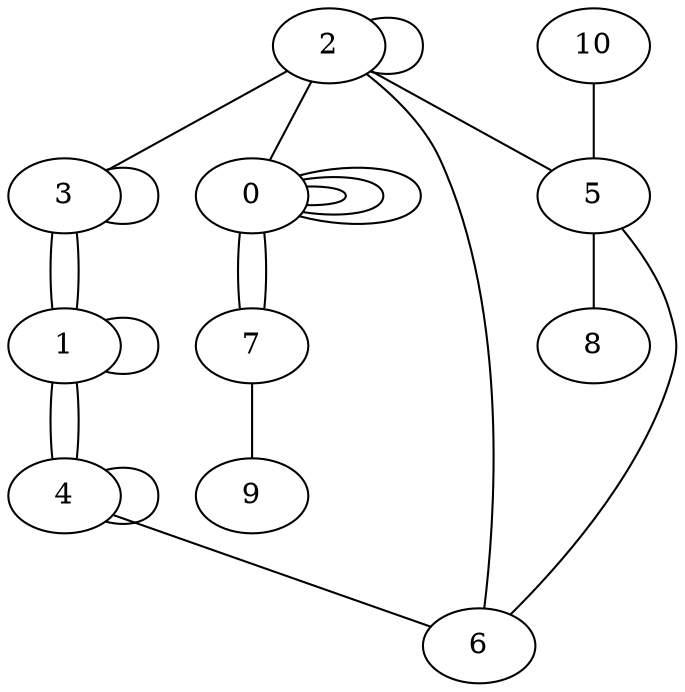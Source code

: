graph G {
0;
1;
2;
3;
4;
5;
6;
7;
8;
9;
10;
4--4 ;
1--1 ;
0--0 ;
0--7 ;
0--0 ;
5--8 ;
5--6 ;
0--0 ;
2--5 ;
3--1 ;
2--0 ;
10--5 ;
2--3 ;
2--6 ;
1--3 ;
4--1 ;
0--7 ;
1--4 ;
7--9 ;
2--2 ;
3--3 ;
4--6 ;
}
